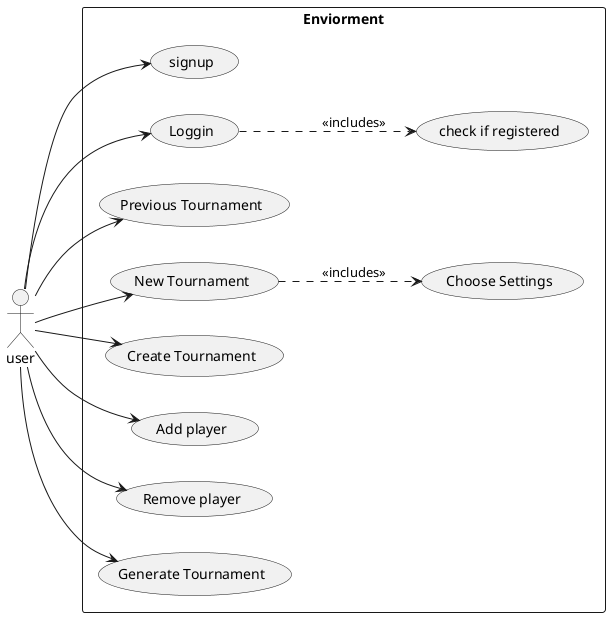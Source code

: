 @startuml Usecase
left to right direction
:user:
rectangle Enviorment{
    usecase "signup" as SU
    usecase "check if registered" as CIR
    usecase "Loggin" as LG
    usecase "Previous Tournament" as PTM
    usecase "New Tournament" as NTM
    usecase "Choose Settings" as CS
    usecase "Create Tournament" as CTM
    usecase "Add player" as AP
    usecase "Remove player" as RM
    usecase "Generate Tournament" as GTM

}
user --> SU
user --> LG
user --> PTM
user --> NTM
user --> CTM
user --> AP
user --> RM
user --> GTM

LG ..> CIR: <<includes>>
NTM ..> CS: <<includes>>

@enduml